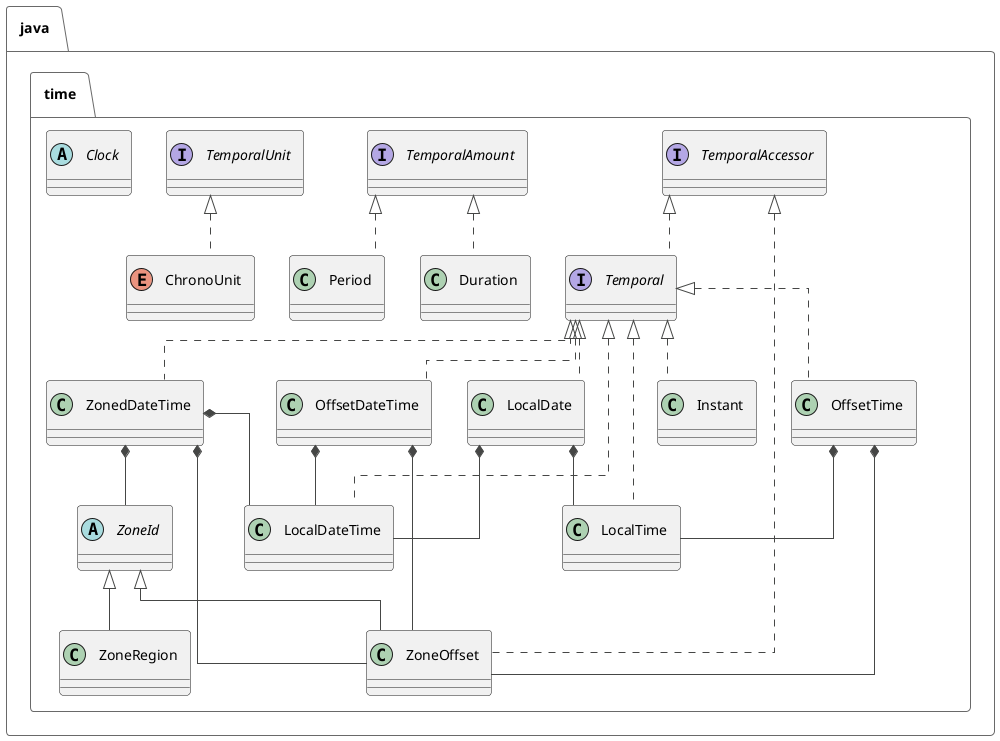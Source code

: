 @startuml
!theme vibrant

skinparam {
    linetype ortho
    padding 10
}

package java.time {

    interface TemporalAccessor
    interface Temporal
    interface TemporalAmount
    interface TemporalUnit

    abstract class ZoneId
    abstract class Clock

    enum ChronoUnit

    class Duration
    class Period
    class Instant
    class LocalDate
    class LocalDateTime
    class LocalTime
    class OffsetDateTime
    class OffsetTime
    class Period
    class ZonedDateTime
    class ZoneOffset
    class ZoneRegion

    TemporalAccessor <|.. Temporal
    TemporalAccessor <|.. ZoneOffset

    Temporal <|.. Instant
    Temporal <|.. OffsetTime
    Temporal <|.. ZonedDateTime
    Temporal <|.. LocalDateTime
    Temporal <|.. OffsetDateTime
    Temporal <|.. LocalDate
    Temporal <|.. LocalTime

    TemporalAmount <|.. Duration
    TemporalAmount <|.. Period

    TemporalUnit <|.. ChronoUnit

    ZoneId <|-- ZoneOffset
    ZoneId <|-- ZoneRegion

    LocalDate *-- LocalDateTime
    LocalDate *-- LocalTime

    OffsetDateTime *-- LocalDateTime
    OffsetDateTime *-- ZoneOffset

    OffsetTime *-- LocalTime
    OffsetTime *-- ZoneOffset

    ZonedDateTime *-- LocalDateTime
    ZonedDateTime *-- ZoneOffset
    ZonedDateTime *-- ZoneId
}

@enduml

